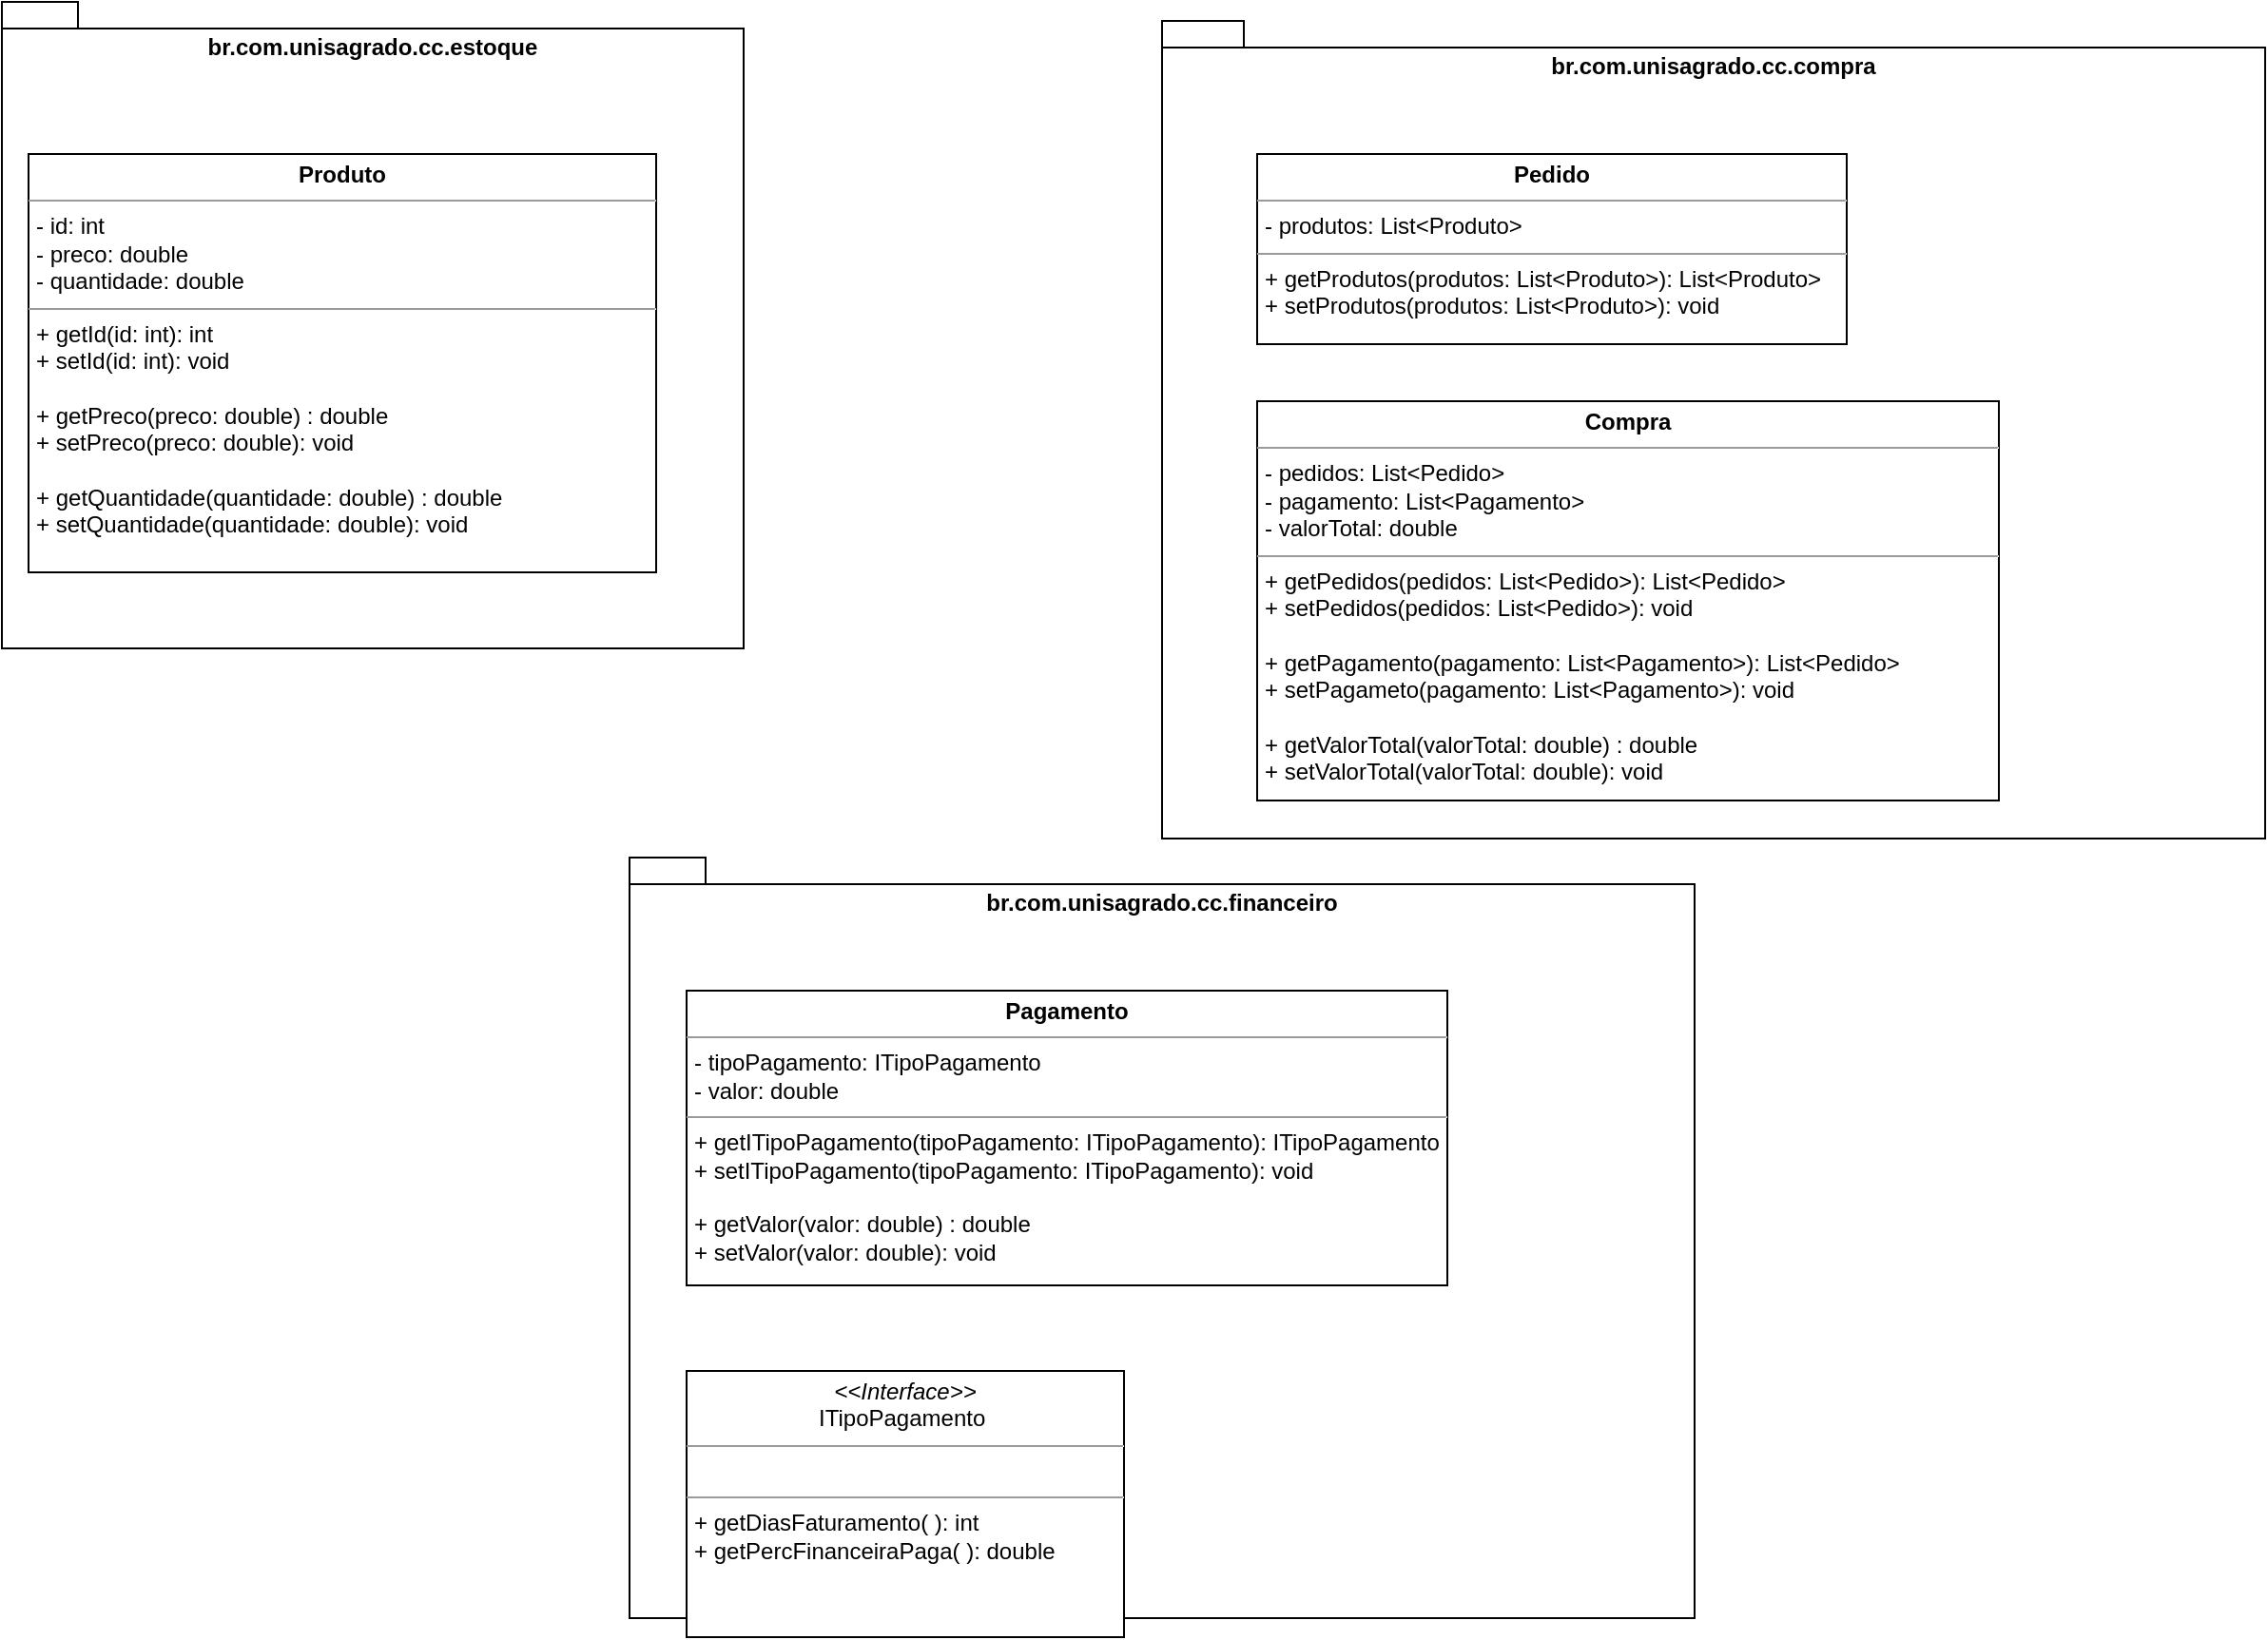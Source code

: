 <mxfile version="21.7.0" type="github">
  <diagram name="Página-1" id="fdnbRQGHdrDlv3xkgtDx">
    <mxGraphModel dx="823" dy="515" grid="1" gridSize="10" guides="1" tooltips="1" connect="1" arrows="1" fold="1" page="1" pageScale="1" pageWidth="827" pageHeight="1169" math="0" shadow="0">
      <root>
        <mxCell id="0" />
        <mxCell id="1" parent="0" />
        <mxCell id="3d02Msl4Y3GrQb0J_Nxn-15" value="br.com.unisagrado.cc.estoque" style="shape=folder;fontStyle=1;spacingTop=10;tabWidth=40;tabHeight=14;tabPosition=left;html=1;whiteSpace=wrap;verticalAlign=top;" vertex="1" parent="1">
          <mxGeometry x="70" y="110" width="390" height="340" as="geometry" />
        </mxCell>
        <mxCell id="3d02Msl4Y3GrQb0J_Nxn-19" value="&lt;p style=&quot;margin:0px;margin-top:4px;text-align:center;&quot;&gt;&lt;b&gt;Produto&lt;/b&gt;&lt;/p&gt;&lt;hr size=&quot;1&quot;&gt;&lt;p style=&quot;margin:0px;margin-left:4px;&quot;&gt;- id: int&lt;/p&gt;&lt;p style=&quot;margin:0px;margin-left:4px;&quot;&gt;- preco: double&lt;/p&gt;&lt;p style=&quot;margin:0px;margin-left:4px;&quot;&gt;- quantidade: double&lt;/p&gt;&lt;hr size=&quot;1&quot;&gt;&lt;p style=&quot;margin:0px;margin-left:4px;&quot;&gt;+ getId(id: int): int&lt;/p&gt;&lt;p style=&quot;margin:0px;margin-left:4px;&quot;&gt;+ setId(id: int): void&lt;/p&gt;&lt;p style=&quot;margin:0px;margin-left:4px;&quot;&gt;&lt;br&gt;&lt;/p&gt;&lt;p style=&quot;margin:0px;margin-left:4px;&quot;&gt;+ getPreco(preco: double) : double&amp;nbsp;&lt;/p&gt;&lt;p style=&quot;margin:0px;margin-left:4px;&quot;&gt;&lt;span style=&quot;background-color: initial;&quot;&gt;+ setPreco(preco: double): void&lt;/span&gt;&lt;/p&gt;&lt;p style=&quot;margin:0px;margin-left:4px;&quot;&gt;&lt;br&gt;&lt;/p&gt;&lt;p style=&quot;margin:0px;margin-left:4px;&quot;&gt;+ getQuantidade(quantidade: double) : double&lt;/p&gt;&lt;p style=&quot;margin:0px;margin-left:4px;&quot;&gt;&lt;span style=&quot;background-color: initial;&quot;&gt;+ setQuantidade(quantidade: double): void&lt;/span&gt;&lt;/p&gt;" style="verticalAlign=top;align=left;overflow=fill;fontSize=12;fontFamily=Helvetica;html=1;whiteSpace=wrap;" vertex="1" parent="1">
          <mxGeometry x="84" y="190" width="330" height="220" as="geometry" />
        </mxCell>
        <mxCell id="3d02Msl4Y3GrQb0J_Nxn-22" value="br.com.unisagrado.cc.compra" style="shape=folder;fontStyle=1;spacingTop=10;tabWidth=40;tabHeight=14;tabPosition=left;html=1;whiteSpace=wrap;verticalAlign=top;" vertex="1" parent="1">
          <mxGeometry x="680" y="120" width="580" height="430" as="geometry" />
        </mxCell>
        <mxCell id="3d02Msl4Y3GrQb0J_Nxn-23" value="br.com.unisagrado.cc.financeiro" style="shape=folder;fontStyle=1;spacingTop=10;tabWidth=40;tabHeight=14;tabPosition=left;html=1;whiteSpace=wrap;verticalAlign=top;" vertex="1" parent="1">
          <mxGeometry x="400" y="560" width="560" height="400" as="geometry" />
        </mxCell>
        <mxCell id="3d02Msl4Y3GrQb0J_Nxn-25" value="&lt;p style=&quot;margin:0px;margin-top:4px;text-align:center;&quot;&gt;&lt;b&gt;Pedido&lt;/b&gt;&lt;/p&gt;&lt;hr size=&quot;1&quot;&gt;&lt;p style=&quot;margin:0px;margin-left:4px;&quot;&gt;- produtos: List&amp;lt;Produto&amp;gt;&lt;/p&gt;&lt;hr size=&quot;1&quot;&gt;&lt;p style=&quot;margin:0px;margin-left:4px;&quot;&gt;+ getProdutos(produtos: List&amp;lt;Produto&amp;gt;): List&amp;lt;Produto&amp;gt;&amp;nbsp;&lt;/p&gt;&lt;p style=&quot;margin:0px;margin-left:4px;&quot;&gt;+ setProdutos(produtos: List&amp;lt;Produto&amp;gt;): void&lt;/p&gt;&lt;p style=&quot;margin:0px;margin-left:4px;&quot;&gt;&lt;br&gt;&lt;/p&gt;" style="verticalAlign=top;align=left;overflow=fill;fontSize=12;fontFamily=Helvetica;html=1;whiteSpace=wrap;" vertex="1" parent="1">
          <mxGeometry x="730" y="190" width="310" height="100" as="geometry" />
        </mxCell>
        <mxCell id="3d02Msl4Y3GrQb0J_Nxn-26" value="&lt;p style=&quot;margin:0px;margin-top:4px;text-align:center;&quot;&gt;&lt;b&gt;Pagamento&lt;/b&gt;&lt;/p&gt;&lt;hr size=&quot;1&quot;&gt;&lt;p style=&quot;margin:0px;margin-left:4px;&quot;&gt;- tipoPagamento: ITipoPagamento&lt;/p&gt;&lt;p style=&quot;margin:0px;margin-left:4px;&quot;&gt;- valor: double&lt;/p&gt;&lt;hr size=&quot;1&quot;&gt;&lt;p style=&quot;margin:0px;margin-left:4px;&quot;&gt;+ getITipoPagamento(tipoPagamento: ITipoPagamento): ITipoPagamento&lt;/p&gt;&lt;p style=&quot;margin:0px;margin-left:4px;&quot;&gt;+ setITipoPagamento(tipoPagamento: ITipoPagamento): void&lt;/p&gt;&lt;p style=&quot;margin:0px;margin-left:4px;&quot;&gt;&lt;br&gt;&lt;/p&gt;&lt;p style=&quot;margin:0px;margin-left:4px;&quot;&gt;+ getValor(valor: double) : double&amp;nbsp;&lt;/p&gt;&lt;p style=&quot;margin:0px;margin-left:4px;&quot;&gt;&lt;span style=&quot;background-color: initial;&quot;&gt;+ setValor(valor: double): void&lt;/span&gt;&lt;/p&gt;" style="verticalAlign=top;align=left;overflow=fill;fontSize=12;fontFamily=Helvetica;html=1;whiteSpace=wrap;" vertex="1" parent="1">
          <mxGeometry x="430" y="630" width="400" height="155" as="geometry" />
        </mxCell>
        <mxCell id="3d02Msl4Y3GrQb0J_Nxn-27" value="&lt;p style=&quot;margin:0px;margin-top:4px;text-align:center;&quot;&gt;&lt;i&gt;&amp;lt;&amp;lt;Interface&amp;gt;&amp;gt;&lt;/i&gt;&lt;br&gt;ITipoPagamento&lt;b&gt;&amp;nbsp;&lt;/b&gt;&lt;/p&gt;&lt;hr size=&quot;1&quot;&gt;&lt;p style=&quot;margin:0px;margin-left:4px;&quot;&gt;&lt;br&gt;&lt;/p&gt;&lt;hr size=&quot;1&quot;&gt;&lt;p style=&quot;margin:0px;margin-left:4px;&quot;&gt;+ getDiasFaturamento( ): int&lt;br&gt;+ getPercFinanceiraPaga( ): double&lt;/p&gt;" style="verticalAlign=top;align=left;overflow=fill;fontSize=12;fontFamily=Helvetica;html=1;whiteSpace=wrap;" vertex="1" parent="1">
          <mxGeometry x="430" y="830" width="230" height="140" as="geometry" />
        </mxCell>
        <mxCell id="3d02Msl4Y3GrQb0J_Nxn-28" value="&lt;p style=&quot;margin:0px;margin-top:4px;text-align:center;&quot;&gt;&lt;b&gt;Compra&lt;/b&gt;&lt;/p&gt;&lt;hr size=&quot;1&quot;&gt;&lt;p style=&quot;margin:0px;margin-left:4px;&quot;&gt;- pedidos: List&amp;lt;Pedido&amp;gt;&lt;/p&gt;&lt;p style=&quot;margin:0px;margin-left:4px;&quot;&gt;- pagamento: List&amp;lt;Pagamento&amp;gt;&lt;/p&gt;&lt;p style=&quot;margin:0px;margin-left:4px;&quot;&gt;- valorTotal: double&lt;/p&gt;&lt;hr size=&quot;1&quot;&gt;&lt;p style=&quot;border-color: var(--border-color); margin: 0px 0px 0px 4px;&quot;&gt;+ getPedidos(pedidos: List&amp;lt;Pedido&amp;gt;): List&amp;lt;Pedido&amp;gt;&amp;nbsp;&lt;/p&gt;&lt;p style=&quot;border-color: var(--border-color); margin: 0px 0px 0px 4px;&quot;&gt;+ setPedidos(pedidos: List&amp;lt;Pedido&amp;gt;): void&lt;/p&gt;&lt;p style=&quot;border-color: var(--border-color); margin: 0px 0px 0px 4px;&quot;&gt;&lt;br&gt;&lt;/p&gt;&lt;p style=&quot;border-color: var(--border-color); margin: 0px 0px 0px 4px;&quot;&gt;+ getPagamento(pagamento: List&amp;lt;Pagamento&amp;gt;): List&amp;lt;Pedido&amp;gt;&amp;nbsp;&lt;/p&gt;&lt;p style=&quot;border-color: var(--border-color); margin: 0px 0px 0px 4px;&quot;&gt;+ setPagameto(pagamento: List&amp;lt;Pagamento&amp;gt;): void&lt;/p&gt;&lt;p style=&quot;margin:0px;margin-left:4px;&quot;&gt;&lt;br&gt;&lt;/p&gt;&lt;p style=&quot;margin:0px;margin-left:4px;&quot;&gt;+ getValorTotal(valorTotal: double) : double&lt;/p&gt;&lt;p style=&quot;margin:0px;margin-left:4px;&quot;&gt;+ setValorTotal(valorTotal: double): void&lt;/p&gt;" style="verticalAlign=top;align=left;overflow=fill;fontSize=12;fontFamily=Helvetica;html=1;whiteSpace=wrap;" vertex="1" parent="1">
          <mxGeometry x="730" y="320" width="390" height="210" as="geometry" />
        </mxCell>
      </root>
    </mxGraphModel>
  </diagram>
</mxfile>

